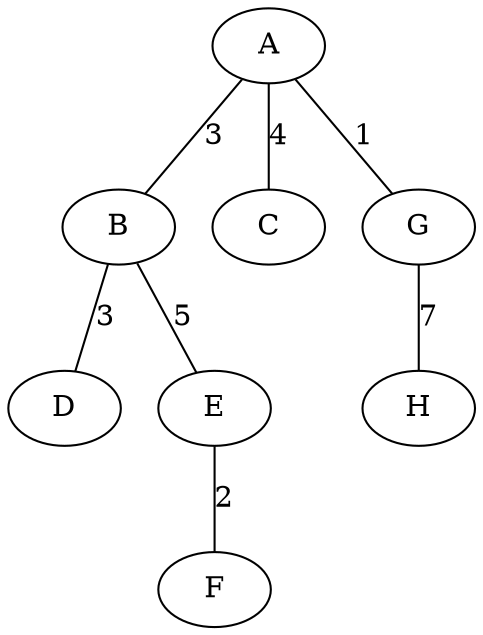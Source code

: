 graph Exgewicht {
    A -- B [label="3"]
    A -- C [label="4"]
    B -- D [label="3"]
    B -- E [label="5"]
    E -- F [label="2"]
    A -- G [label="1"]
    G -- H [label="7"]
}
